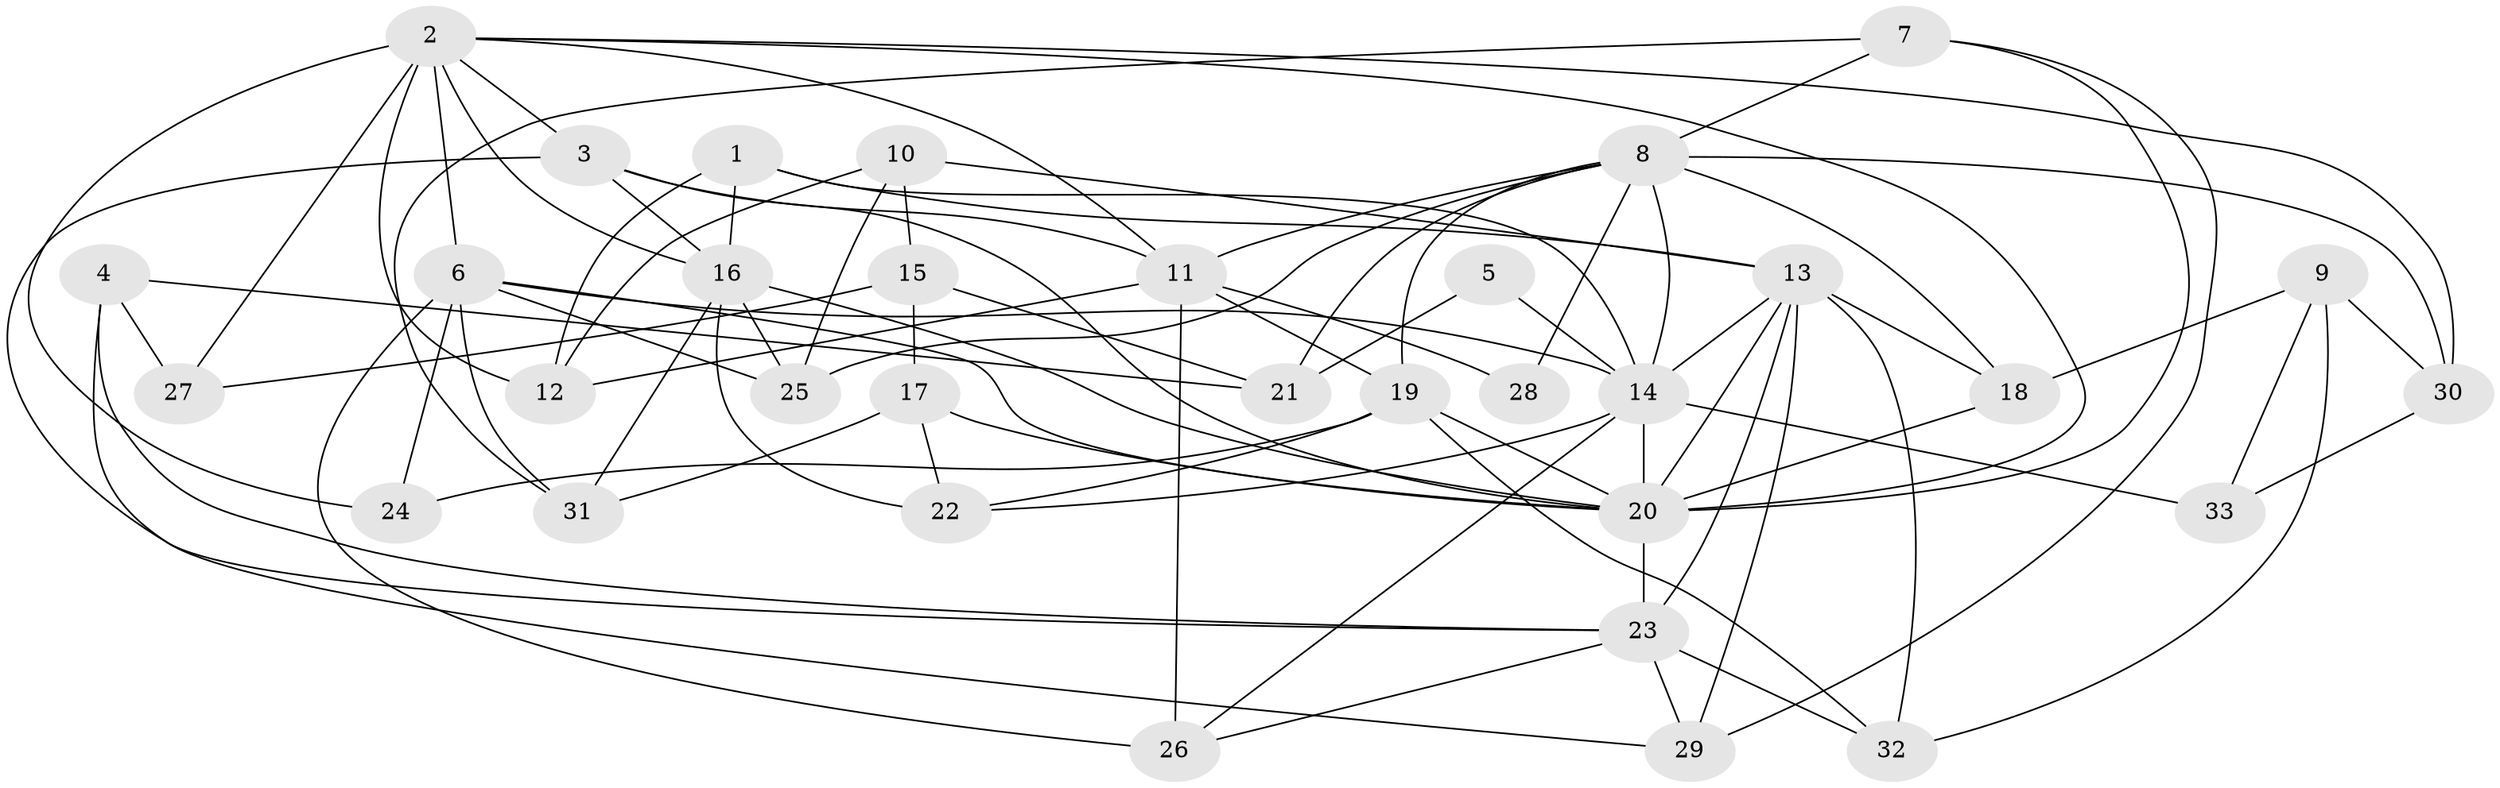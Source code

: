 // original degree distribution, {4: 1.0}
// Generated by graph-tools (version 1.1) at 2025/38/03/09/25 02:38:04]
// undirected, 33 vertices, 83 edges
graph export_dot {
graph [start="1"]
  node [color=gray90,style=filled];
  1;
  2;
  3;
  4;
  5;
  6;
  7;
  8;
  9;
  10;
  11;
  12;
  13;
  14;
  15;
  16;
  17;
  18;
  19;
  20;
  21;
  22;
  23;
  24;
  25;
  26;
  27;
  28;
  29;
  30;
  31;
  32;
  33;
  1 -- 12 [weight=1.0];
  1 -- 13 [weight=1.0];
  1 -- 14 [weight=1.0];
  1 -- 16 [weight=1.0];
  2 -- 3 [weight=1.0];
  2 -- 6 [weight=1.0];
  2 -- 11 [weight=1.0];
  2 -- 12 [weight=1.0];
  2 -- 16 [weight=1.0];
  2 -- 20 [weight=1.0];
  2 -- 24 [weight=1.0];
  2 -- 27 [weight=2.0];
  2 -- 30 [weight=1.0];
  3 -- 11 [weight=1.0];
  3 -- 16 [weight=1.0];
  3 -- 20 [weight=1.0];
  3 -- 23 [weight=2.0];
  4 -- 21 [weight=1.0];
  4 -- 23 [weight=1.0];
  4 -- 27 [weight=1.0];
  4 -- 29 [weight=1.0];
  5 -- 14 [weight=3.0];
  5 -- 21 [weight=1.0];
  6 -- 14 [weight=1.0];
  6 -- 20 [weight=1.0];
  6 -- 24 [weight=2.0];
  6 -- 25 [weight=1.0];
  6 -- 26 [weight=1.0];
  6 -- 31 [weight=1.0];
  7 -- 8 [weight=1.0];
  7 -- 20 [weight=1.0];
  7 -- 29 [weight=1.0];
  7 -- 31 [weight=1.0];
  8 -- 11 [weight=1.0];
  8 -- 14 [weight=1.0];
  8 -- 18 [weight=1.0];
  8 -- 19 [weight=1.0];
  8 -- 21 [weight=1.0];
  8 -- 25 [weight=1.0];
  8 -- 28 [weight=2.0];
  8 -- 30 [weight=1.0];
  9 -- 18 [weight=1.0];
  9 -- 30 [weight=1.0];
  9 -- 32 [weight=1.0];
  9 -- 33 [weight=1.0];
  10 -- 12 [weight=1.0];
  10 -- 13 [weight=1.0];
  10 -- 15 [weight=1.0];
  10 -- 25 [weight=1.0];
  11 -- 12 [weight=1.0];
  11 -- 19 [weight=1.0];
  11 -- 26 [weight=1.0];
  11 -- 28 [weight=2.0];
  13 -- 14 [weight=1.0];
  13 -- 18 [weight=1.0];
  13 -- 20 [weight=1.0];
  13 -- 23 [weight=3.0];
  13 -- 29 [weight=1.0];
  13 -- 32 [weight=1.0];
  14 -- 20 [weight=1.0];
  14 -- 22 [weight=1.0];
  14 -- 26 [weight=1.0];
  14 -- 33 [weight=2.0];
  15 -- 17 [weight=1.0];
  15 -- 21 [weight=1.0];
  15 -- 27 [weight=1.0];
  16 -- 20 [weight=2.0];
  16 -- 22 [weight=1.0];
  16 -- 25 [weight=1.0];
  16 -- 31 [weight=1.0];
  17 -- 20 [weight=1.0];
  17 -- 22 [weight=1.0];
  17 -- 31 [weight=1.0];
  18 -- 20 [weight=1.0];
  19 -- 20 [weight=1.0];
  19 -- 22 [weight=1.0];
  19 -- 24 [weight=1.0];
  19 -- 32 [weight=1.0];
  20 -- 23 [weight=1.0];
  23 -- 26 [weight=1.0];
  23 -- 29 [weight=1.0];
  23 -- 32 [weight=1.0];
  30 -- 33 [weight=1.0];
}
